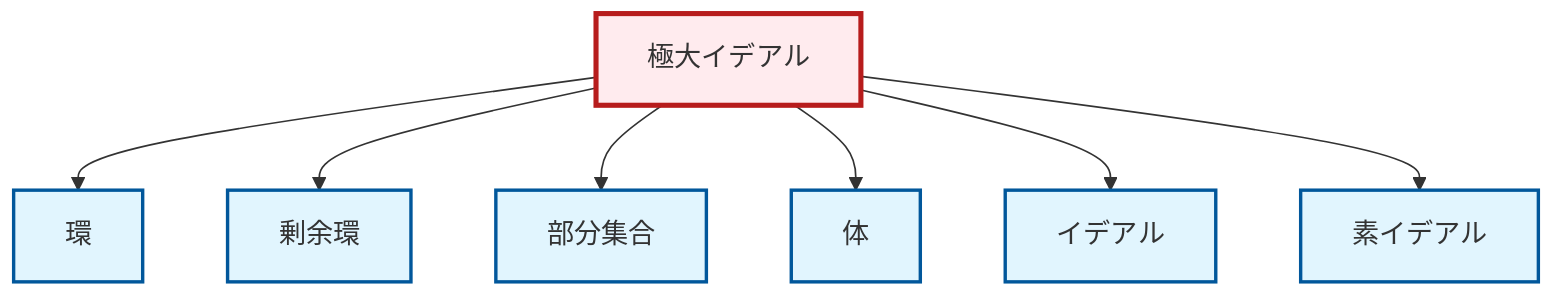 graph TD
    classDef definition fill:#e1f5fe,stroke:#01579b,stroke-width:2px
    classDef theorem fill:#f3e5f5,stroke:#4a148c,stroke-width:2px
    classDef axiom fill:#fff3e0,stroke:#e65100,stroke-width:2px
    classDef example fill:#e8f5e9,stroke:#1b5e20,stroke-width:2px
    classDef current fill:#ffebee,stroke:#b71c1c,stroke-width:3px
    def-quotient-ring["剰余環"]:::definition
    def-prime-ideal["素イデアル"]:::definition
    def-ring["環"]:::definition
    def-field["体"]:::definition
    def-subset["部分集合"]:::definition
    def-maximal-ideal["極大イデアル"]:::definition
    def-ideal["イデアル"]:::definition
    def-maximal-ideal --> def-ring
    def-maximal-ideal --> def-quotient-ring
    def-maximal-ideal --> def-subset
    def-maximal-ideal --> def-field
    def-maximal-ideal --> def-ideal
    def-maximal-ideal --> def-prime-ideal
    class def-maximal-ideal current